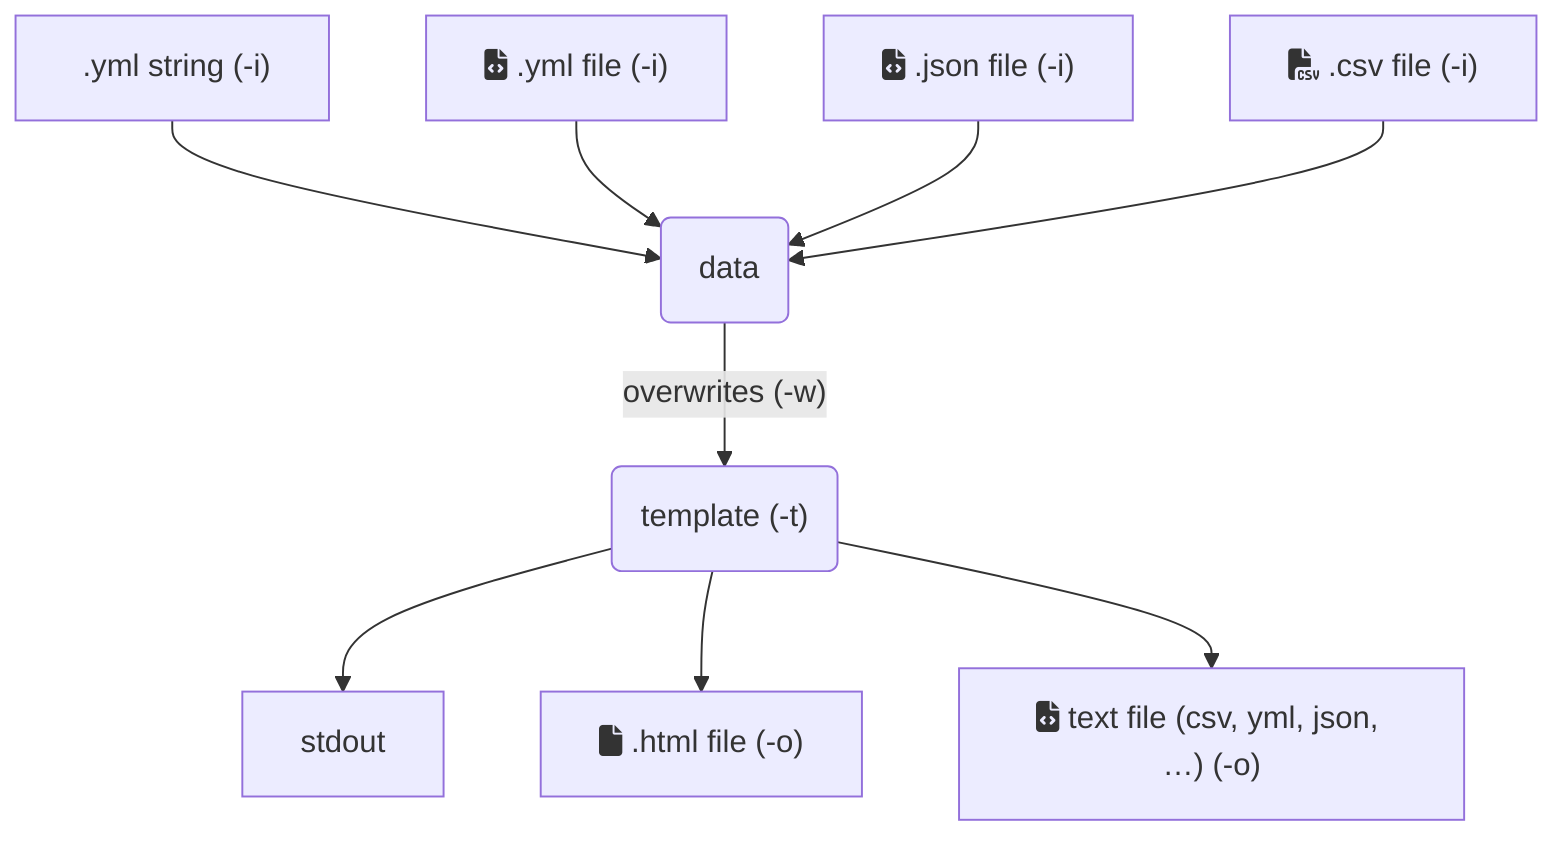 graph TD
    A1["fa:fa-brackets-curly .yml string (-i)"] --> B
    A2["fa:fa-file-code .yml file (-i)"] --> B
    A3["fa:fa-file-code .json file (-i)"] --> B
    A4["fa:fa-file-csv .csv file (-i)"] --> B
    B("fa:fa-binary data") -->|"overwrites (-w)"| E("template (-t)")
    E --> H["stdout"]
    E --> F["fa:fa-file .html file (-o)"]
    E --> G["fa:fa-file-code text file (csv, yml, json, …) (-o)"]